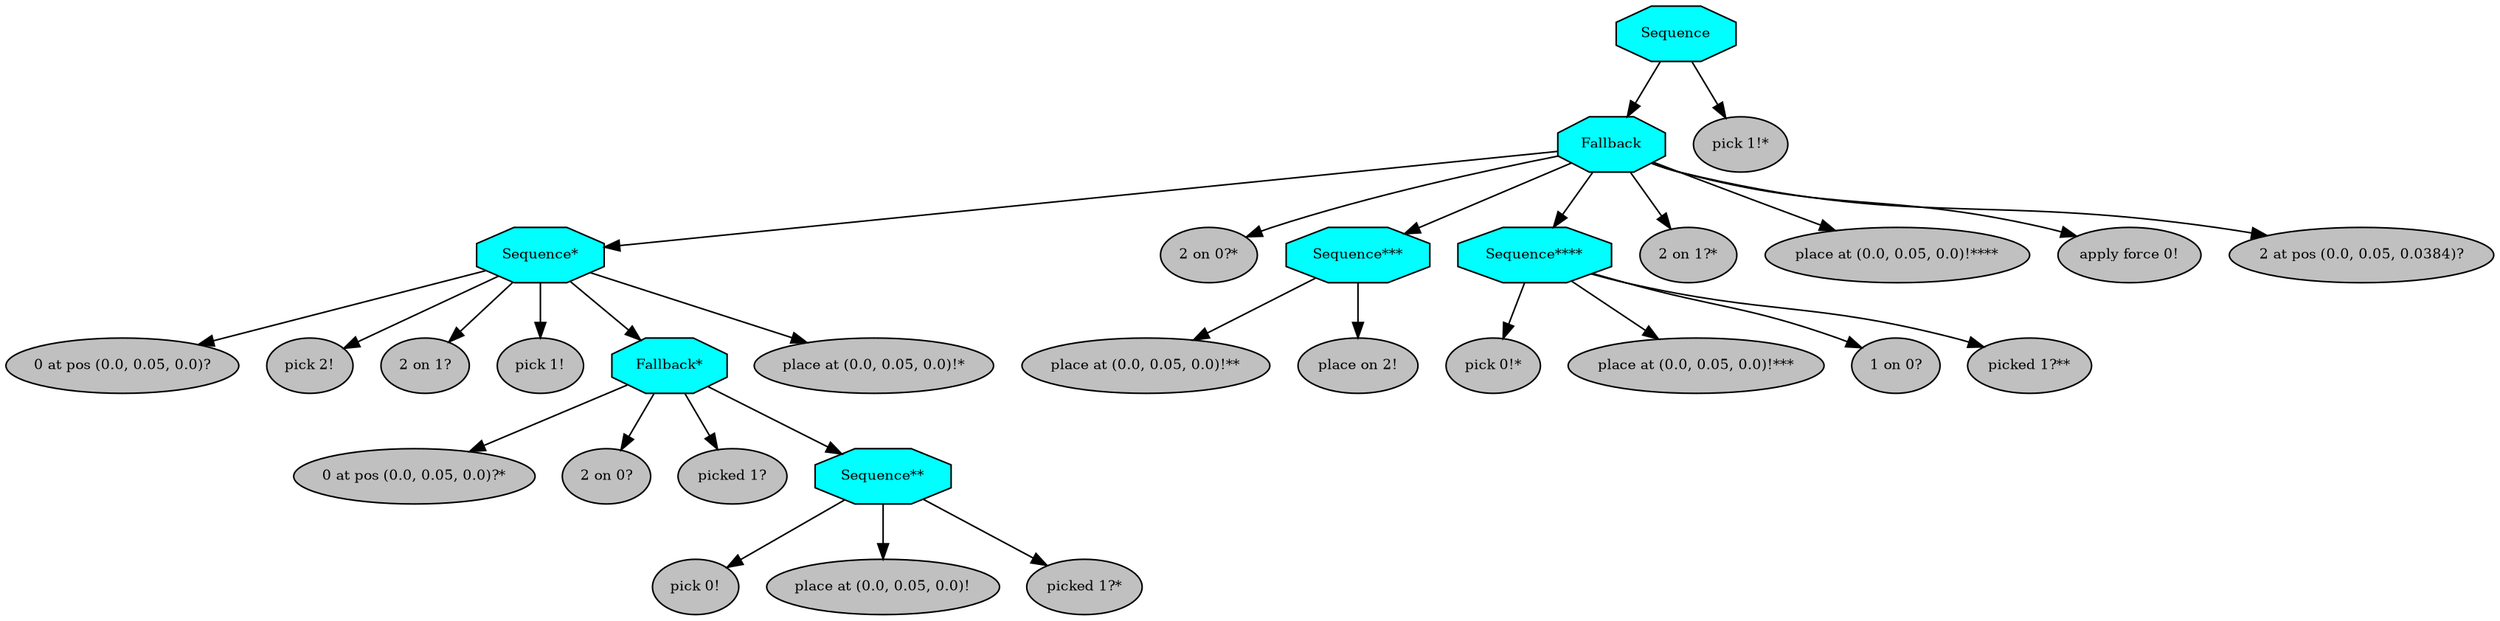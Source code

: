 digraph pastafarianism {
ordering=out;
graph [fontname="times-roman"];
node [fontname="times-roman"];
edge [fontname="times-roman"];
Sequence [fillcolor=cyan, fontcolor=black, fontsize=9, label=Sequence, shape=octagon, style=filled];
Fallback [fillcolor=cyan, fontcolor=black, fontsize=9, label=Fallback, shape=octagon, style=filled];
Sequence -> Fallback;
"Sequence*" [fillcolor=cyan, fontcolor=black, fontsize=9, label="Sequence*", shape=octagon, style=filled];
Fallback -> "Sequence*";
"0 at pos (0.0, 0.05, 0.0)?" [fillcolor=gray, fontcolor=black, fontsize=9, label="0 at pos (0.0, 0.05, 0.0)?", shape=ellipse, style=filled];
"Sequence*" -> "0 at pos (0.0, 0.05, 0.0)?";
"pick 2!" [fillcolor=gray, fontcolor=black, fontsize=9, label="pick 2!", shape=ellipse, style=filled];
"Sequence*" -> "pick 2!";
"2 on 1?" [fillcolor=gray, fontcolor=black, fontsize=9, label="2 on 1?", shape=ellipse, style=filled];
"Sequence*" -> "2 on 1?";
"pick 1!" [fillcolor=gray, fontcolor=black, fontsize=9, label="pick 1!", shape=ellipse, style=filled];
"Sequence*" -> "pick 1!";
"Fallback*" [fillcolor=cyan, fontcolor=black, fontsize=9, label="Fallback*", shape=octagon, style=filled];
"Sequence*" -> "Fallback*";
"0 at pos (0.0, 0.05, 0.0)?*" [fillcolor=gray, fontcolor=black, fontsize=9, label="0 at pos (0.0, 0.05, 0.0)?*", shape=ellipse, style=filled];
"Fallback*" -> "0 at pos (0.0, 0.05, 0.0)?*";
"2 on 0?" [fillcolor=gray, fontcolor=black, fontsize=9, label="2 on 0?", shape=ellipse, style=filled];
"Fallback*" -> "2 on 0?";
"picked 1?" [fillcolor=gray, fontcolor=black, fontsize=9, label="picked 1?", shape=ellipse, style=filled];
"Fallback*" -> "picked 1?";
"Sequence**" [fillcolor=cyan, fontcolor=black, fontsize=9, label="Sequence**", shape=octagon, style=filled];
"Fallback*" -> "Sequence**";
"pick 0!" [fillcolor=gray, fontcolor=black, fontsize=9, label="pick 0!", shape=ellipse, style=filled];
"Sequence**" -> "pick 0!";
"place at (0.0, 0.05, 0.0)!" [fillcolor=gray, fontcolor=black, fontsize=9, label="place at (0.0, 0.05, 0.0)!", shape=ellipse, style=filled];
"Sequence**" -> "place at (0.0, 0.05, 0.0)!";
"picked 1?*" [fillcolor=gray, fontcolor=black, fontsize=9, label="picked 1?*", shape=ellipse, style=filled];
"Sequence**" -> "picked 1?*";
"place at (0.0, 0.05, 0.0)!*" [fillcolor=gray, fontcolor=black, fontsize=9, label="place at (0.0, 0.05, 0.0)!*", shape=ellipse, style=filled];
"Sequence*" -> "place at (0.0, 0.05, 0.0)!*";
"2 on 0?*" [fillcolor=gray, fontcolor=black, fontsize=9, label="2 on 0?*", shape=ellipse, style=filled];
Fallback -> "2 on 0?*";
"Sequence***" [fillcolor=cyan, fontcolor=black, fontsize=9, label="Sequence***", shape=octagon, style=filled];
Fallback -> "Sequence***";
"place at (0.0, 0.05, 0.0)!**" [fillcolor=gray, fontcolor=black, fontsize=9, label="place at (0.0, 0.05, 0.0)!**", shape=ellipse, style=filled];
"Sequence***" -> "place at (0.0, 0.05, 0.0)!**";
"place on 2!" [fillcolor=gray, fontcolor=black, fontsize=9, label="place on 2!", shape=ellipse, style=filled];
"Sequence***" -> "place on 2!";
"Sequence****" [fillcolor=cyan, fontcolor=black, fontsize=9, label="Sequence****", shape=octagon, style=filled];
Fallback -> "Sequence****";
"pick 0!*" [fillcolor=gray, fontcolor=black, fontsize=9, label="pick 0!*", shape=ellipse, style=filled];
"Sequence****" -> "pick 0!*";
"place at (0.0, 0.05, 0.0)!***" [fillcolor=gray, fontcolor=black, fontsize=9, label="place at (0.0, 0.05, 0.0)!***", shape=ellipse, style=filled];
"Sequence****" -> "place at (0.0, 0.05, 0.0)!***";
"1 on 0?" [fillcolor=gray, fontcolor=black, fontsize=9, label="1 on 0?", shape=ellipse, style=filled];
"Sequence****" -> "1 on 0?";
"picked 1?**" [fillcolor=gray, fontcolor=black, fontsize=9, label="picked 1?**", shape=ellipse, style=filled];
"Sequence****" -> "picked 1?**";
"2 on 1?*" [fillcolor=gray, fontcolor=black, fontsize=9, label="2 on 1?*", shape=ellipse, style=filled];
Fallback -> "2 on 1?*";
"place at (0.0, 0.05, 0.0)!****" [fillcolor=gray, fontcolor=black, fontsize=9, label="place at (0.0, 0.05, 0.0)!****", shape=ellipse, style=filled];
Fallback -> "place at (0.0, 0.05, 0.0)!****";
"apply force 0!" [fillcolor=gray, fontcolor=black, fontsize=9, label="apply force 0!", shape=ellipse, style=filled];
Fallback -> "apply force 0!";
"2 at pos (0.0, 0.05, 0.0384)?" [fillcolor=gray, fontcolor=black, fontsize=9, label="2 at pos (0.0, 0.05, 0.0384)?", shape=ellipse, style=filled];
Fallback -> "2 at pos (0.0, 0.05, 0.0384)?";
"pick 1!*" [fillcolor=gray, fontcolor=black, fontsize=9, label="pick 1!*", shape=ellipse, style=filled];
Sequence -> "pick 1!*";
}

